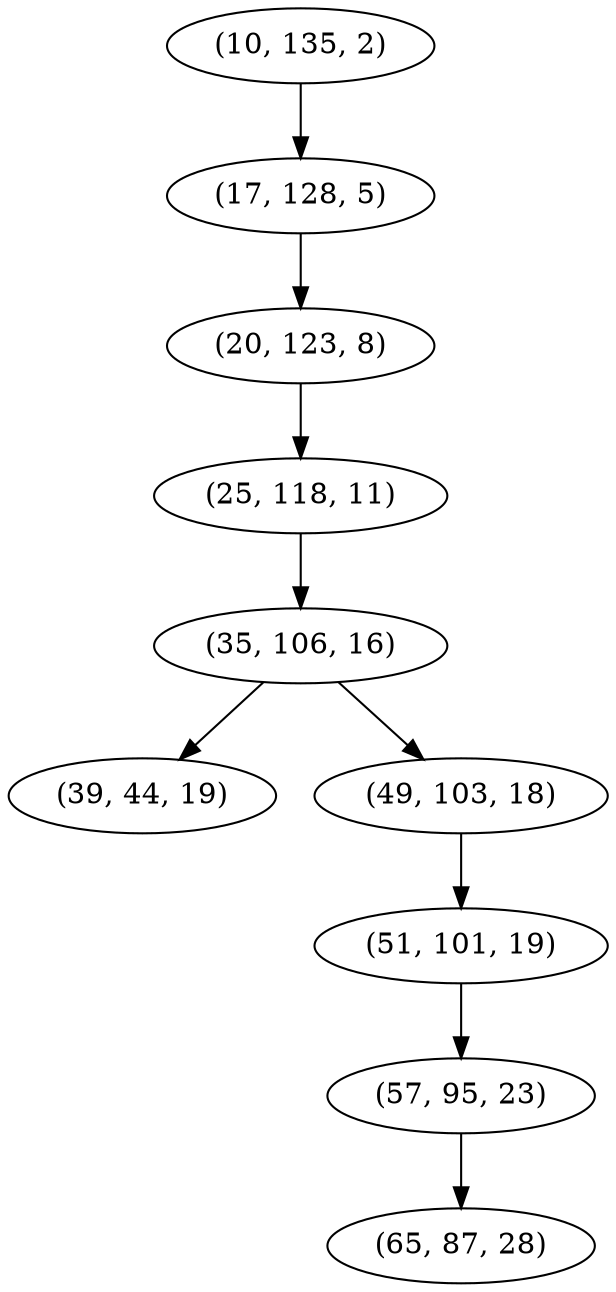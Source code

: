 digraph tree {
    "(10, 135, 2)";
    "(17, 128, 5)";
    "(20, 123, 8)";
    "(25, 118, 11)";
    "(35, 106, 16)";
    "(39, 44, 19)";
    "(49, 103, 18)";
    "(51, 101, 19)";
    "(57, 95, 23)";
    "(65, 87, 28)";
    "(10, 135, 2)" -> "(17, 128, 5)";
    "(17, 128, 5)" -> "(20, 123, 8)";
    "(20, 123, 8)" -> "(25, 118, 11)";
    "(25, 118, 11)" -> "(35, 106, 16)";
    "(35, 106, 16)" -> "(39, 44, 19)";
    "(35, 106, 16)" -> "(49, 103, 18)";
    "(49, 103, 18)" -> "(51, 101, 19)";
    "(51, 101, 19)" -> "(57, 95, 23)";
    "(57, 95, 23)" -> "(65, 87, 28)";
}
